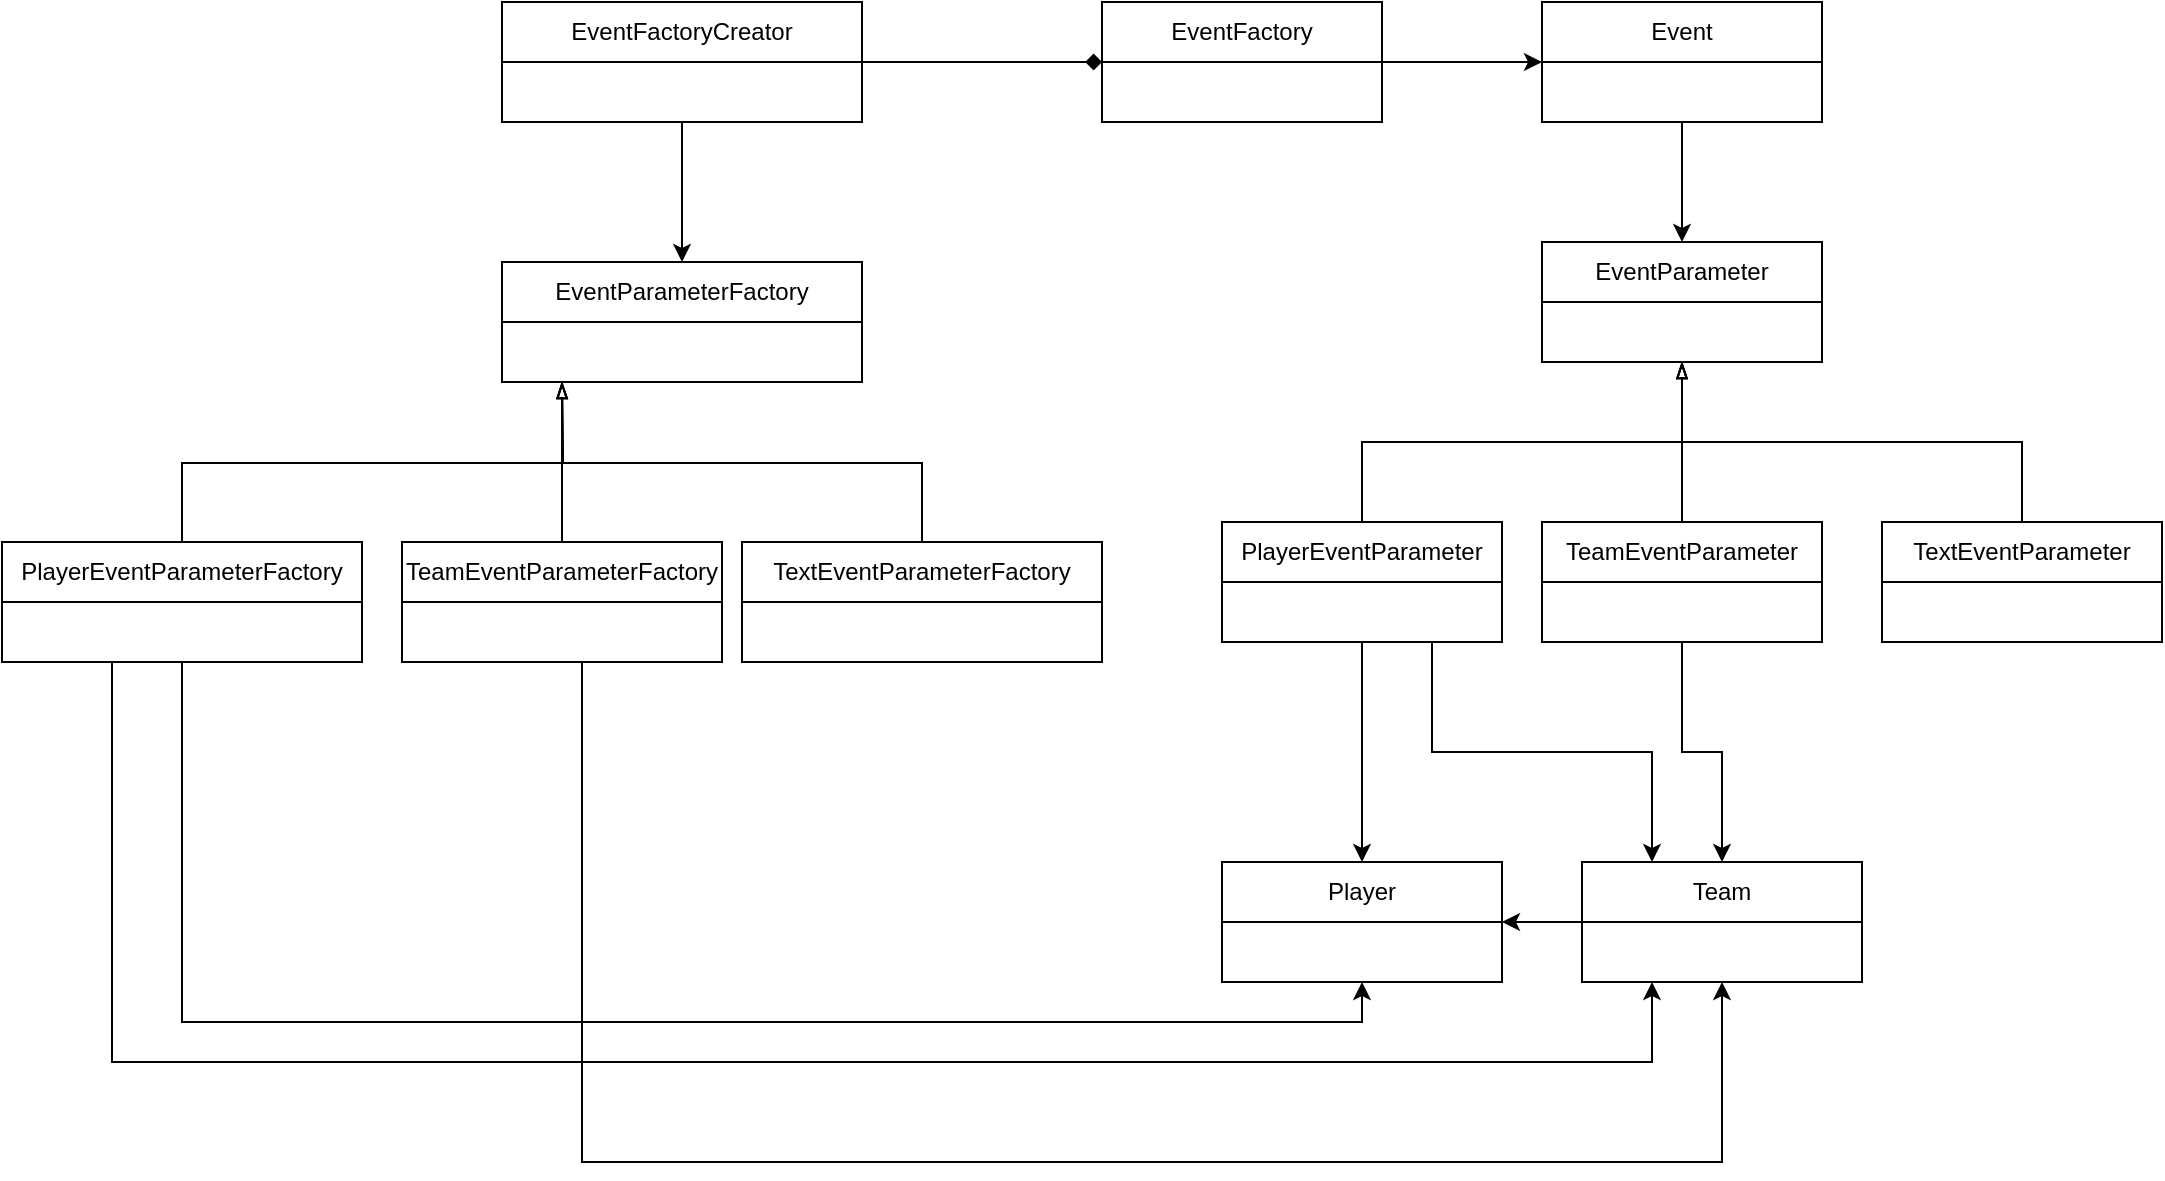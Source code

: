 <mxfile version="20.8.10" type="device"><diagram name="ER" id="SsxgFk6V55iFY2Pg1HmM"><mxGraphModel dx="2074" dy="688" grid="1" gridSize="10" guides="1" tooltips="1" connect="1" arrows="1" fold="1" page="1" pageScale="1" pageWidth="827" pageHeight="1169" math="0" shadow="0"><root><mxCell id="0"/><mxCell id="1" parent="0"/><mxCell id="-RfrYIKaFu4u_lyrBbti-18" style="edgeStyle=orthogonalEdgeStyle;rounded=0;orthogonalLoop=1;jettySize=auto;html=1;exitX=0;exitY=0.5;exitDx=0;exitDy=0;entryX=1;entryY=0.5;entryDx=0;entryDy=0;startArrow=none;startFill=0;endArrow=classic;endFill=1;" edge="1" parent="1" source="-RfrYIKaFu4u_lyrBbti-7" target="-RfrYIKaFu4u_lyrBbti-8"><mxGeometry relative="1" as="geometry"/></mxCell><mxCell id="-RfrYIKaFu4u_lyrBbti-7" value="Team" style="swimlane;fontStyle=0;childLayout=stackLayout;horizontal=1;startSize=30;horizontalStack=0;resizeParent=1;resizeParentMax=0;resizeLast=0;collapsible=1;marginBottom=0;whiteSpace=wrap;html=1;" vertex="1" parent="1"><mxGeometry x="480" y="570" width="140" height="60" as="geometry"/></mxCell><mxCell id="-RfrYIKaFu4u_lyrBbti-8" value="Player" style="swimlane;fontStyle=0;childLayout=stackLayout;horizontal=1;startSize=30;horizontalStack=0;resizeParent=1;resizeParentMax=0;resizeLast=0;collapsible=1;marginBottom=0;whiteSpace=wrap;html=1;" vertex="1" parent="1"><mxGeometry x="300" y="570" width="140" height="60" as="geometry"/></mxCell><mxCell id="-RfrYIKaFu4u_lyrBbti-14" style="edgeStyle=orthogonalEdgeStyle;rounded=0;orthogonalLoop=1;jettySize=auto;html=1;exitX=0.5;exitY=1;exitDx=0;exitDy=0;entryX=0.5;entryY=0;entryDx=0;entryDy=0;startArrow=none;startFill=0;endArrow=classic;endFill=1;" edge="1" parent="1" source="-RfrYIKaFu4u_lyrBbti-10" target="-RfrYIKaFu4u_lyrBbti-11"><mxGeometry relative="1" as="geometry"/></mxCell><mxCell id="-RfrYIKaFu4u_lyrBbti-10" value="Event" style="swimlane;fontStyle=0;childLayout=stackLayout;horizontal=1;startSize=30;horizontalStack=0;resizeParent=1;resizeParentMax=0;resizeLast=0;collapsible=1;marginBottom=0;whiteSpace=wrap;html=1;" vertex="1" parent="1"><mxGeometry x="460" y="140" width="140" height="60" as="geometry"/></mxCell><mxCell id="-RfrYIKaFu4u_lyrBbti-11" value="EventParameter" style="swimlane;fontStyle=0;childLayout=stackLayout;horizontal=1;startSize=30;horizontalStack=0;resizeParent=1;resizeParentMax=0;resizeLast=0;collapsible=1;marginBottom=0;whiteSpace=wrap;html=1;" vertex="1" parent="1"><mxGeometry x="460" y="260" width="140" height="60" as="geometry"/></mxCell><mxCell id="-RfrYIKaFu4u_lyrBbti-19" style="edgeStyle=orthogonalEdgeStyle;rounded=0;orthogonalLoop=1;jettySize=auto;html=1;exitX=0.5;exitY=1;exitDx=0;exitDy=0;entryX=0.5;entryY=0;entryDx=0;entryDy=0;startArrow=none;startFill=0;endArrow=classic;endFill=1;" edge="1" parent="1" source="-RfrYIKaFu4u_lyrBbti-15" target="-RfrYIKaFu4u_lyrBbti-8"><mxGeometry relative="1" as="geometry"/></mxCell><mxCell id="-RfrYIKaFu4u_lyrBbti-20" style="edgeStyle=orthogonalEdgeStyle;rounded=0;orthogonalLoop=1;jettySize=auto;html=1;exitX=0.75;exitY=1;exitDx=0;exitDy=0;entryX=0.25;entryY=0;entryDx=0;entryDy=0;startArrow=none;startFill=0;endArrow=classic;endFill=1;" edge="1" parent="1" source="-RfrYIKaFu4u_lyrBbti-15" target="-RfrYIKaFu4u_lyrBbti-7"><mxGeometry relative="1" as="geometry"/></mxCell><mxCell id="-RfrYIKaFu4u_lyrBbti-22" style="edgeStyle=orthogonalEdgeStyle;rounded=0;orthogonalLoop=1;jettySize=auto;html=1;exitX=0.5;exitY=0;exitDx=0;exitDy=0;entryX=0.5;entryY=1;entryDx=0;entryDy=0;startArrow=none;startFill=0;endArrow=blockThin;endFill=0;" edge="1" parent="1" source="-RfrYIKaFu4u_lyrBbti-15" target="-RfrYIKaFu4u_lyrBbti-11"><mxGeometry relative="1" as="geometry"/></mxCell><mxCell id="-RfrYIKaFu4u_lyrBbti-15" value="PlayerEventParameter" style="swimlane;fontStyle=0;childLayout=stackLayout;horizontal=1;startSize=30;horizontalStack=0;resizeParent=1;resizeParentMax=0;resizeLast=0;collapsible=1;marginBottom=0;whiteSpace=wrap;html=1;" vertex="1" parent="1"><mxGeometry x="300" y="400" width="140" height="60" as="geometry"/></mxCell><mxCell id="-RfrYIKaFu4u_lyrBbti-23" style="edgeStyle=orthogonalEdgeStyle;rounded=0;orthogonalLoop=1;jettySize=auto;html=1;exitX=0.5;exitY=0;exitDx=0;exitDy=0;entryX=0.5;entryY=1;entryDx=0;entryDy=0;startArrow=none;startFill=0;endArrow=blockThin;endFill=0;" edge="1" parent="1" source="-RfrYIKaFu4u_lyrBbti-16" target="-RfrYIKaFu4u_lyrBbti-11"><mxGeometry relative="1" as="geometry"/></mxCell><mxCell id="-RfrYIKaFu4u_lyrBbti-25" style="edgeStyle=orthogonalEdgeStyle;rounded=0;orthogonalLoop=1;jettySize=auto;html=1;exitX=0.5;exitY=1;exitDx=0;exitDy=0;entryX=0.5;entryY=0;entryDx=0;entryDy=0;startArrow=none;startFill=0;endArrow=classic;endFill=1;" edge="1" parent="1" source="-RfrYIKaFu4u_lyrBbti-16" target="-RfrYIKaFu4u_lyrBbti-7"><mxGeometry relative="1" as="geometry"/></mxCell><mxCell id="-RfrYIKaFu4u_lyrBbti-16" value="TeamEventParameter" style="swimlane;fontStyle=0;childLayout=stackLayout;horizontal=1;startSize=30;horizontalStack=0;resizeParent=1;resizeParentMax=0;resizeLast=0;collapsible=1;marginBottom=0;whiteSpace=wrap;html=1;" vertex="1" parent="1"><mxGeometry x="460" y="400" width="140" height="60" as="geometry"/></mxCell><mxCell id="-RfrYIKaFu4u_lyrBbti-24" style="edgeStyle=orthogonalEdgeStyle;rounded=0;orthogonalLoop=1;jettySize=auto;html=1;exitX=0.5;exitY=0;exitDx=0;exitDy=0;entryX=0.5;entryY=1;entryDx=0;entryDy=0;startArrow=none;startFill=0;endArrow=blockThin;endFill=0;" edge="1" parent="1" source="-RfrYIKaFu4u_lyrBbti-17" target="-RfrYIKaFu4u_lyrBbti-11"><mxGeometry relative="1" as="geometry"/></mxCell><mxCell id="-RfrYIKaFu4u_lyrBbti-17" value="TextEventParameter" style="swimlane;fontStyle=0;childLayout=stackLayout;horizontal=1;startSize=30;horizontalStack=0;resizeParent=1;resizeParentMax=0;resizeLast=0;collapsible=1;marginBottom=0;whiteSpace=wrap;html=1;" vertex="1" parent="1"><mxGeometry x="630" y="400" width="140" height="60" as="geometry"/></mxCell><mxCell id="-RfrYIKaFu4u_lyrBbti-32" style="edgeStyle=orthogonalEdgeStyle;rounded=0;orthogonalLoop=1;jettySize=auto;html=1;exitX=1;exitY=0.5;exitDx=0;exitDy=0;entryX=0;entryY=0.5;entryDx=0;entryDy=0;startArrow=none;startFill=0;endArrow=classic;endFill=1;" edge="1" parent="1" source="-RfrYIKaFu4u_lyrBbti-31" target="-RfrYIKaFu4u_lyrBbti-10"><mxGeometry relative="1" as="geometry"><mxPoint x="460" y="195" as="targetPoint"/></mxGeometry></mxCell><mxCell id="-RfrYIKaFu4u_lyrBbti-31" value="EventFactory" style="swimlane;fontStyle=0;childLayout=stackLayout;horizontal=1;startSize=30;horizontalStack=0;resizeParent=1;resizeParentMax=0;resizeLast=0;collapsible=1;marginBottom=0;whiteSpace=wrap;html=1;" vertex="1" parent="1"><mxGeometry x="240" y="140" width="140" height="60" as="geometry"/></mxCell><mxCell id="-RfrYIKaFu4u_lyrBbti-34" style="edgeStyle=orthogonalEdgeStyle;rounded=0;orthogonalLoop=1;jettySize=auto;html=1;exitX=1;exitY=0.5;exitDx=0;exitDy=0;entryX=0;entryY=0.5;entryDx=0;entryDy=0;startArrow=none;startFill=0;endArrow=diamond;endFill=1;" edge="1" parent="1" source="-RfrYIKaFu4u_lyrBbti-33" target="-RfrYIKaFu4u_lyrBbti-31"><mxGeometry relative="1" as="geometry"><mxPoint x="174.0" y="170" as="targetPoint"/></mxGeometry></mxCell><mxCell id="-RfrYIKaFu4u_lyrBbti-36" style="edgeStyle=orthogonalEdgeStyle;rounded=0;orthogonalLoop=1;jettySize=auto;html=1;exitX=0.5;exitY=1;exitDx=0;exitDy=0;entryX=0.5;entryY=0;entryDx=0;entryDy=0;startArrow=none;startFill=0;endArrow=classic;endFill=1;" edge="1" parent="1" source="-RfrYIKaFu4u_lyrBbti-33" target="-RfrYIKaFu4u_lyrBbti-35"><mxGeometry relative="1" as="geometry"/></mxCell><mxCell id="-RfrYIKaFu4u_lyrBbti-33" value="EventFactoryCreator" style="swimlane;fontStyle=0;childLayout=stackLayout;horizontal=1;startSize=30;horizontalStack=0;resizeParent=1;resizeParentMax=0;resizeLast=0;collapsible=1;marginBottom=0;whiteSpace=wrap;html=1;" vertex="1" parent="1"><mxGeometry x="-60" y="140" width="180" height="60" as="geometry"/></mxCell><mxCell id="-RfrYIKaFu4u_lyrBbti-35" value="EventParameterFactory" style="swimlane;fontStyle=0;childLayout=stackLayout;horizontal=1;startSize=30;horizontalStack=0;resizeParent=1;resizeParentMax=0;resizeLast=0;collapsible=1;marginBottom=0;whiteSpace=wrap;html=1;" vertex="1" parent="1"><mxGeometry x="-60" y="270" width="180" height="60" as="geometry"/></mxCell><mxCell id="-RfrYIKaFu4u_lyrBbti-37" style="edgeStyle=orthogonalEdgeStyle;rounded=0;orthogonalLoop=1;jettySize=auto;html=1;exitX=0.5;exitY=0;exitDx=0;exitDy=0;entryX=0.5;entryY=1;entryDx=0;entryDy=0;startArrow=none;startFill=0;endArrow=blockThin;endFill=0;" edge="1" source="-RfrYIKaFu4u_lyrBbti-38" parent="1"><mxGeometry relative="1" as="geometry"><mxPoint x="-30" y="330" as="targetPoint"/></mxGeometry></mxCell><mxCell id="-RfrYIKaFu4u_lyrBbti-43" style="edgeStyle=orthogonalEdgeStyle;rounded=0;orthogonalLoop=1;jettySize=auto;html=1;exitX=0.5;exitY=1;exitDx=0;exitDy=0;entryX=0.5;entryY=1;entryDx=0;entryDy=0;startArrow=none;startFill=0;endArrow=classic;endFill=1;" edge="1" parent="1" source="-RfrYIKaFu4u_lyrBbti-38" target="-RfrYIKaFu4u_lyrBbti-8"><mxGeometry relative="1" as="geometry"/></mxCell><mxCell id="-RfrYIKaFu4u_lyrBbti-44" style="edgeStyle=orthogonalEdgeStyle;rounded=0;orthogonalLoop=1;jettySize=auto;html=1;exitX=0.25;exitY=1;exitDx=0;exitDy=0;entryX=0.25;entryY=1;entryDx=0;entryDy=0;startArrow=none;startFill=0;endArrow=classic;endFill=1;" edge="1" parent="1" source="-RfrYIKaFu4u_lyrBbti-38" target="-RfrYIKaFu4u_lyrBbti-7"><mxGeometry relative="1" as="geometry"><Array as="points"><mxPoint x="-255" y="670"/><mxPoint x="515" y="670"/></Array></mxGeometry></mxCell><mxCell id="-RfrYIKaFu4u_lyrBbti-38" value="PlayerEventParameterFactory" style="swimlane;fontStyle=0;childLayout=stackLayout;horizontal=1;startSize=30;horizontalStack=0;resizeParent=1;resizeParentMax=0;resizeLast=0;collapsible=1;marginBottom=0;whiteSpace=wrap;html=1;" vertex="1" parent="1"><mxGeometry x="-310" y="410" width="180" height="60" as="geometry"/></mxCell><mxCell id="-RfrYIKaFu4u_lyrBbti-39" style="edgeStyle=orthogonalEdgeStyle;rounded=0;orthogonalLoop=1;jettySize=auto;html=1;exitX=0.5;exitY=0;exitDx=0;exitDy=0;entryX=0.5;entryY=1;entryDx=0;entryDy=0;startArrow=none;startFill=0;endArrow=blockThin;endFill=0;" edge="1" source="-RfrYIKaFu4u_lyrBbti-40" parent="1"><mxGeometry relative="1" as="geometry"><mxPoint x="-30" y="330" as="targetPoint"/></mxGeometry></mxCell><mxCell id="-RfrYIKaFu4u_lyrBbti-45" style="edgeStyle=orthogonalEdgeStyle;rounded=0;orthogonalLoop=1;jettySize=auto;html=1;exitX=0.5;exitY=1;exitDx=0;exitDy=0;entryX=0.5;entryY=1;entryDx=0;entryDy=0;startArrow=none;startFill=0;endArrow=classic;endFill=1;" edge="1" parent="1" source="-RfrYIKaFu4u_lyrBbti-40" target="-RfrYIKaFu4u_lyrBbti-7"><mxGeometry relative="1" as="geometry"><Array as="points"><mxPoint x="-20" y="720"/><mxPoint x="550" y="720"/></Array></mxGeometry></mxCell><mxCell id="-RfrYIKaFu4u_lyrBbti-40" value="TeamEventParameterFactory" style="swimlane;fontStyle=0;childLayout=stackLayout;horizontal=1;startSize=30;horizontalStack=0;resizeParent=1;resizeParentMax=0;resizeLast=0;collapsible=1;marginBottom=0;whiteSpace=wrap;html=1;" vertex="1" parent="1"><mxGeometry x="-110" y="410" width="160" height="60" as="geometry"/></mxCell><mxCell id="-RfrYIKaFu4u_lyrBbti-41" style="edgeStyle=orthogonalEdgeStyle;rounded=0;orthogonalLoop=1;jettySize=auto;html=1;exitX=0.5;exitY=0;exitDx=0;exitDy=0;entryX=0.5;entryY=1;entryDx=0;entryDy=0;startArrow=none;startFill=0;endArrow=blockThin;endFill=0;" edge="1" source="-RfrYIKaFu4u_lyrBbti-42" parent="1"><mxGeometry relative="1" as="geometry"><mxPoint x="-30" y="330" as="targetPoint"/></mxGeometry></mxCell><mxCell id="-RfrYIKaFu4u_lyrBbti-42" value="TextEventParameterFactory" style="swimlane;fontStyle=0;childLayout=stackLayout;horizontal=1;startSize=30;horizontalStack=0;resizeParent=1;resizeParentMax=0;resizeLast=0;collapsible=1;marginBottom=0;whiteSpace=wrap;html=1;" vertex="1" parent="1"><mxGeometry x="60" y="410" width="180" height="60" as="geometry"/></mxCell></root></mxGraphModel></diagram></mxfile>